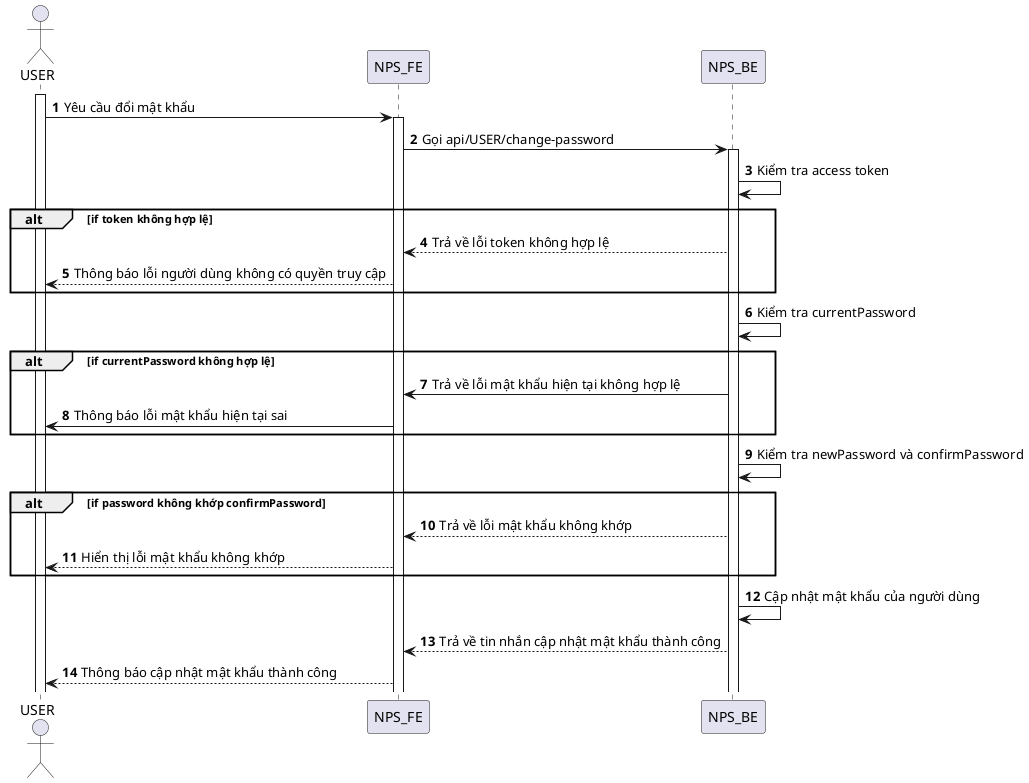 @startuml
autonumber
actor USER
activate USER
USER -> NPS_FE: Yêu cầu đổi mật khẩu
activate NPS_FE
NPS_FE -> NPS_BE: Gọi api/USER/change-password
activate NPS_BE
NPS_BE -> NPS_BE: Kiểm tra access token
alt if token không hợp lệ
NPS_BE --> NPS_FE: Trả về lỗi token không hợp lệ
NPS_FE --> USER: Thông báo lỗi người dùng không có quyền truy cập
end


NPS_BE -> NPS_BE: Kiểm tra currentPassword

alt if currentPassword không hợp lệ
NPS_BE -> NPS_FE: Trả về lỗi mật khẩu hiện tại không hợp lệ
NPS_FE -> USER: Thông báo lỗi mật khẩu hiện tại sai
end alt 

NPS_BE -> NPS_BE: Kiểm tra newPassword và confirmPassword
alt if password không khớp confirmPassword
NPS_BE --> NPS_FE: Trả về lỗi mật khẩu không khớp
NPS_FE --> USER: Hiển thị lỗi mật khẩu không khớp
end
NPS_BE -> NPS_BE: Cập nhật mật khẩu của người dùng
NPS_BE --> NPS_FE: Trả về tin nhắn cập nhật mật khẩu thành công
NPS_FE --> USER: Thông báo cập nhật mật khẩu thành công
@enduml